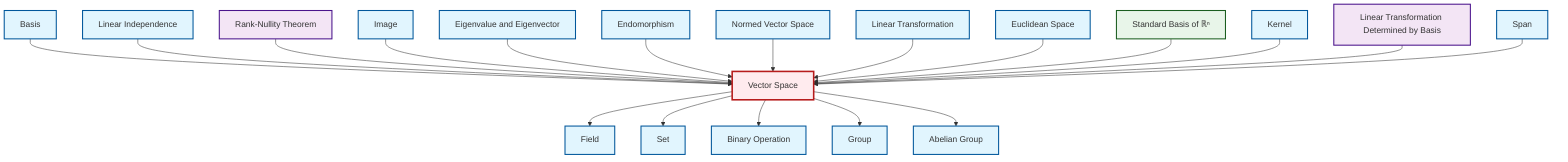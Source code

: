 graph TD
    classDef definition fill:#e1f5fe,stroke:#01579b,stroke-width:2px
    classDef theorem fill:#f3e5f5,stroke:#4a148c,stroke-width:2px
    classDef axiom fill:#fff3e0,stroke:#e65100,stroke-width:2px
    classDef example fill:#e8f5e9,stroke:#1b5e20,stroke-width:2px
    classDef current fill:#ffebee,stroke:#b71c1c,stroke-width:3px
    thm-rank-nullity["Rank-Nullity Theorem"]:::theorem
    def-endomorphism["Endomorphism"]:::definition
    def-linear-transformation["Linear Transformation"]:::definition
    def-group["Group"]:::definition
    ex-standard-basis-rn["Standard Basis of ℝⁿ"]:::example
    def-field["Field"]:::definition
    def-image["Image"]:::definition
    def-binary-operation["Binary Operation"]:::definition
    def-linear-independence["Linear Independence"]:::definition
    def-normed-vector-space["Normed Vector Space"]:::definition
    def-basis["Basis"]:::definition
    def-vector-space["Vector Space"]:::definition
    thm-linear-transformation-basis["Linear Transformation Determined by Basis"]:::theorem
    def-set["Set"]:::definition
    def-span["Span"]:::definition
    def-euclidean-space["Euclidean Space"]:::definition
    def-eigenvalue-eigenvector["Eigenvalue and Eigenvector"]:::definition
    def-kernel["Kernel"]:::definition
    def-abelian-group["Abelian Group"]:::definition
    def-basis --> def-vector-space
    def-linear-independence --> def-vector-space
    thm-rank-nullity --> def-vector-space
    def-image --> def-vector-space
    def-vector-space --> def-field
    def-eigenvalue-eigenvector --> def-vector-space
    def-endomorphism --> def-vector-space
    def-normed-vector-space --> def-vector-space
    def-linear-transformation --> def-vector-space
    def-vector-space --> def-set
    def-euclidean-space --> def-vector-space
    ex-standard-basis-rn --> def-vector-space
    def-kernel --> def-vector-space
    def-vector-space --> def-binary-operation
    def-vector-space --> def-group
    thm-linear-transformation-basis --> def-vector-space
    def-span --> def-vector-space
    def-vector-space --> def-abelian-group
    class def-vector-space current